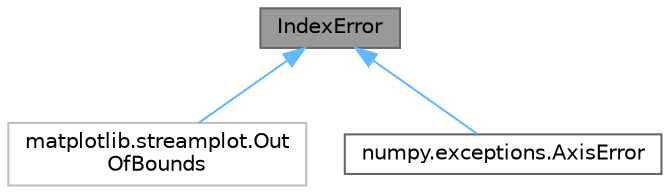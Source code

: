 digraph "IndexError"
{
 // LATEX_PDF_SIZE
  bgcolor="transparent";
  edge [fontname=Helvetica,fontsize=10,labelfontname=Helvetica,labelfontsize=10];
  node [fontname=Helvetica,fontsize=10,shape=box,height=0.2,width=0.4];
  Node1 [id="Node000001",label="IndexError",height=0.2,width=0.4,color="gray40", fillcolor="grey60", style="filled", fontcolor="black",tooltip=" "];
  Node1 -> Node2 [id="edge1_Node000001_Node000002",dir="back",color="steelblue1",style="solid",tooltip=" "];
  Node2 [id="Node000002",label="matplotlib.streamplot.Out\lOfBounds",height=0.2,width=0.4,color="grey75", fillcolor="white", style="filled",URL="$dd/d53/classmatplotlib_1_1streamplot_1_1OutOfBounds.html",tooltip=" "];
  Node1 -> Node3 [id="edge2_Node000001_Node000003",dir="back",color="steelblue1",style="solid",tooltip=" "];
  Node3 [id="Node000003",label="numpy.exceptions.AxisError",height=0.2,width=0.4,color="gray40", fillcolor="white", style="filled",URL="$d9/db0/classnumpy_1_1exceptions_1_1AxisError.html",tooltip=" "];
}

